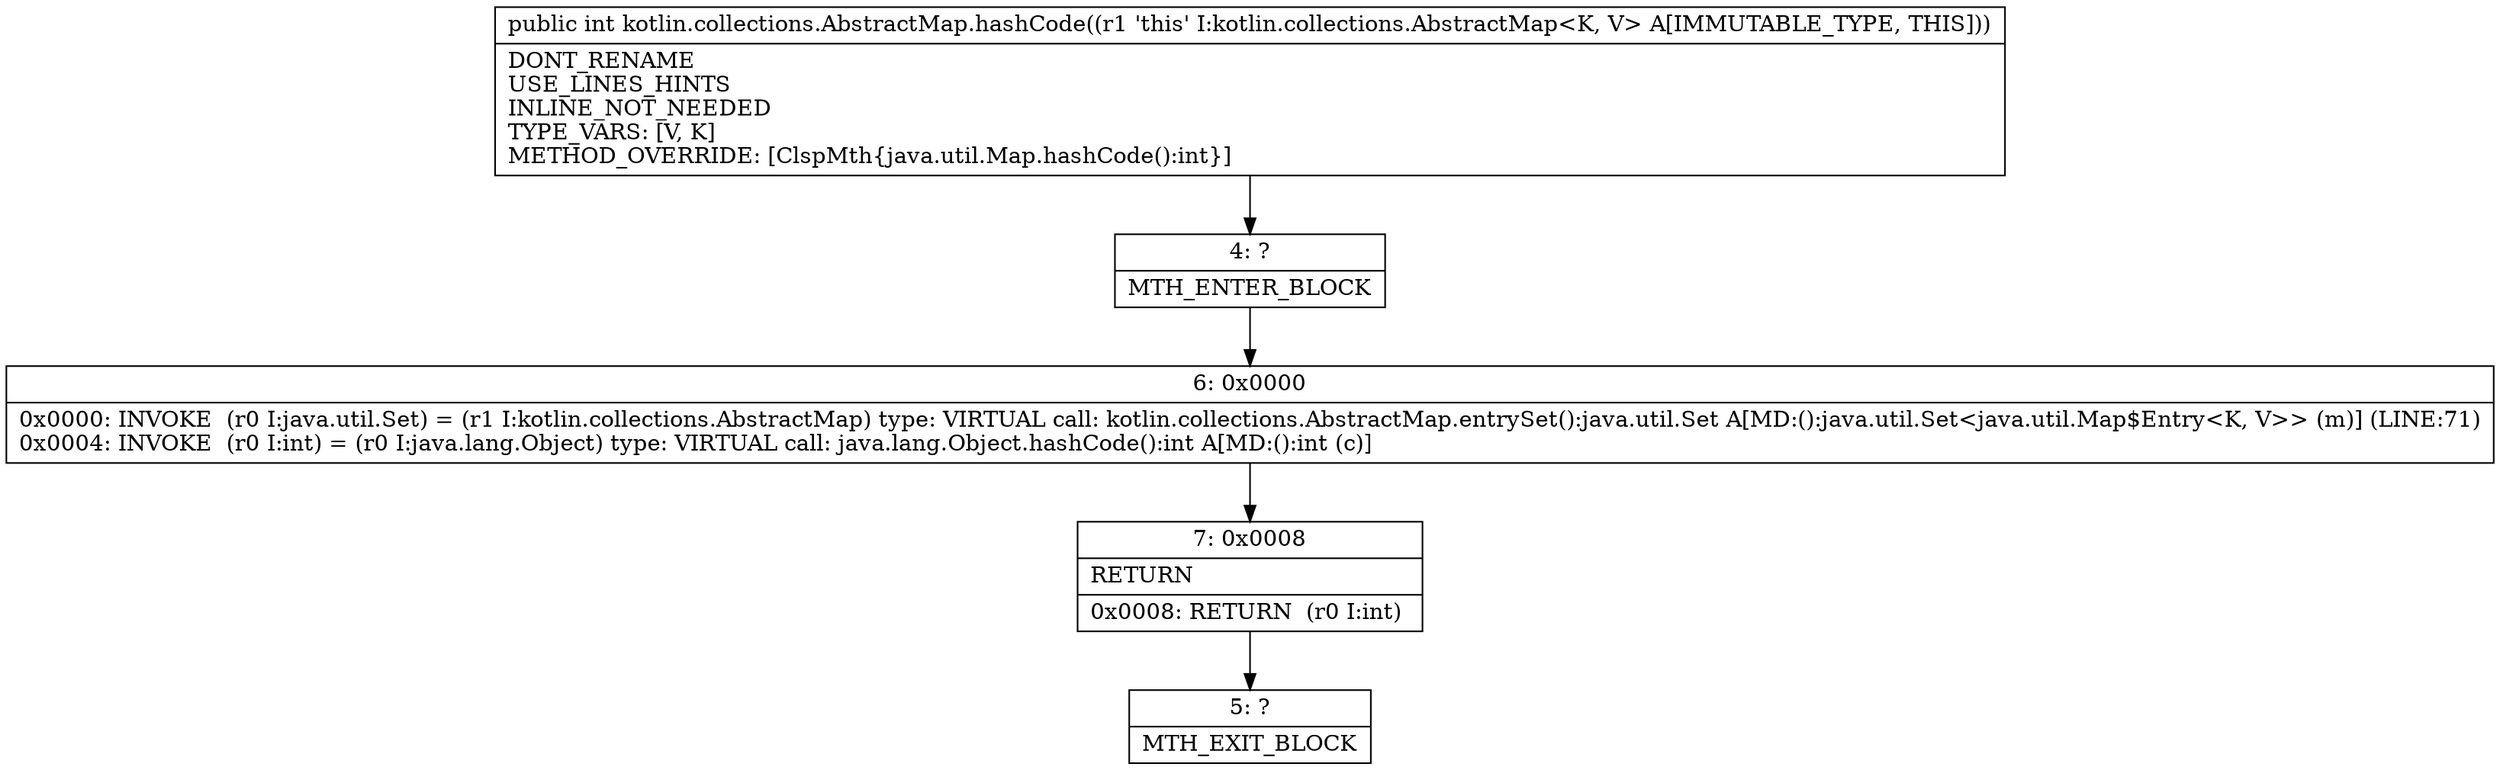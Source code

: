 digraph "CFG forkotlin.collections.AbstractMap.hashCode()I" {
Node_4 [shape=record,label="{4\:\ ?|MTH_ENTER_BLOCK\l}"];
Node_6 [shape=record,label="{6\:\ 0x0000|0x0000: INVOKE  (r0 I:java.util.Set) = (r1 I:kotlin.collections.AbstractMap) type: VIRTUAL call: kotlin.collections.AbstractMap.entrySet():java.util.Set A[MD:():java.util.Set\<java.util.Map$Entry\<K, V\>\> (m)] (LINE:71)\l0x0004: INVOKE  (r0 I:int) = (r0 I:java.lang.Object) type: VIRTUAL call: java.lang.Object.hashCode():int A[MD:():int (c)]\l}"];
Node_7 [shape=record,label="{7\:\ 0x0008|RETURN\l|0x0008: RETURN  (r0 I:int) \l}"];
Node_5 [shape=record,label="{5\:\ ?|MTH_EXIT_BLOCK\l}"];
MethodNode[shape=record,label="{public int kotlin.collections.AbstractMap.hashCode((r1 'this' I:kotlin.collections.AbstractMap\<K, V\> A[IMMUTABLE_TYPE, THIS]))  | DONT_RENAME\lUSE_LINES_HINTS\lINLINE_NOT_NEEDED\lTYPE_VARS: [V, K]\lMETHOD_OVERRIDE: [ClspMth\{java.util.Map.hashCode():int\}]\l}"];
MethodNode -> Node_4;Node_4 -> Node_6;
Node_6 -> Node_7;
Node_7 -> Node_5;
}

